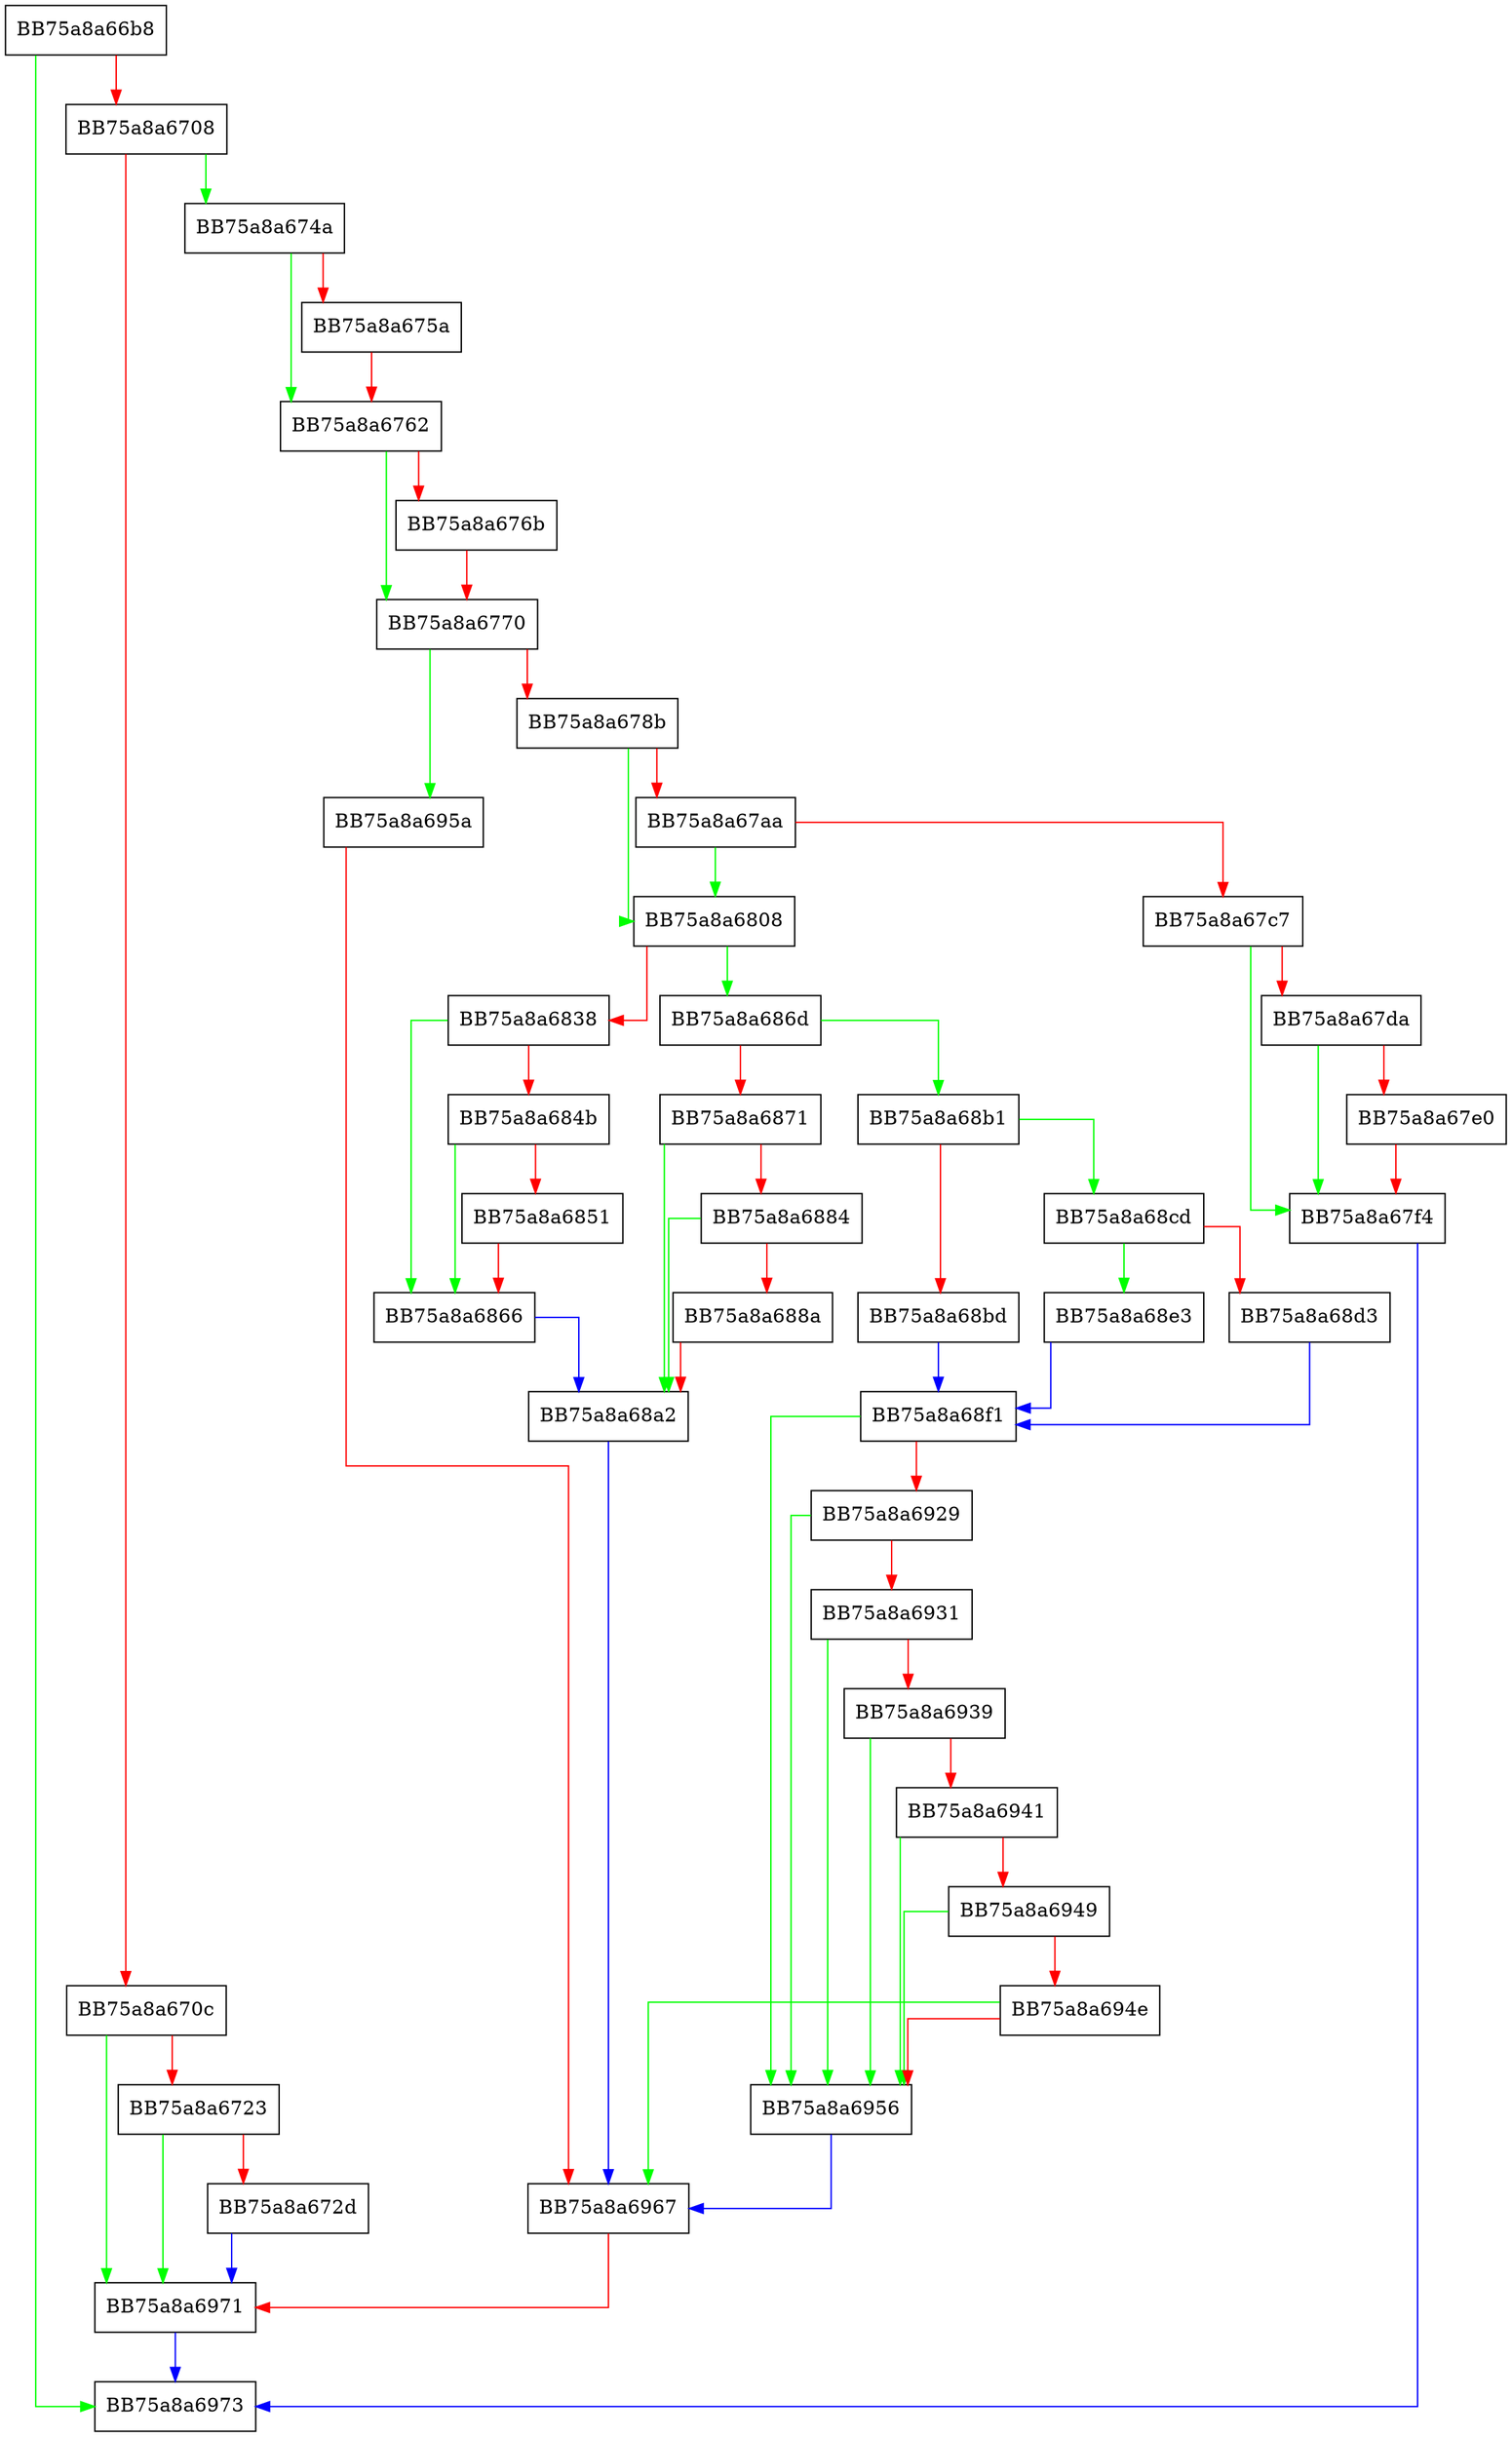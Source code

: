 digraph FullScan {
  node [shape="box"];
  graph [splines=ortho];
  BB75a8a66b8 -> BB75a8a6973 [color="green"];
  BB75a8a66b8 -> BB75a8a6708 [color="red"];
  BB75a8a6708 -> BB75a8a674a [color="green"];
  BB75a8a6708 -> BB75a8a670c [color="red"];
  BB75a8a670c -> BB75a8a6971 [color="green"];
  BB75a8a670c -> BB75a8a6723 [color="red"];
  BB75a8a6723 -> BB75a8a6971 [color="green"];
  BB75a8a6723 -> BB75a8a672d [color="red"];
  BB75a8a672d -> BB75a8a6971 [color="blue"];
  BB75a8a674a -> BB75a8a6762 [color="green"];
  BB75a8a674a -> BB75a8a675a [color="red"];
  BB75a8a675a -> BB75a8a6762 [color="red"];
  BB75a8a6762 -> BB75a8a6770 [color="green"];
  BB75a8a6762 -> BB75a8a676b [color="red"];
  BB75a8a676b -> BB75a8a6770 [color="red"];
  BB75a8a6770 -> BB75a8a695a [color="green"];
  BB75a8a6770 -> BB75a8a678b [color="red"];
  BB75a8a678b -> BB75a8a6808 [color="green"];
  BB75a8a678b -> BB75a8a67aa [color="red"];
  BB75a8a67aa -> BB75a8a6808 [color="green"];
  BB75a8a67aa -> BB75a8a67c7 [color="red"];
  BB75a8a67c7 -> BB75a8a67f4 [color="green"];
  BB75a8a67c7 -> BB75a8a67da [color="red"];
  BB75a8a67da -> BB75a8a67f4 [color="green"];
  BB75a8a67da -> BB75a8a67e0 [color="red"];
  BB75a8a67e0 -> BB75a8a67f4 [color="red"];
  BB75a8a67f4 -> BB75a8a6973 [color="blue"];
  BB75a8a6808 -> BB75a8a686d [color="green"];
  BB75a8a6808 -> BB75a8a6838 [color="red"];
  BB75a8a6838 -> BB75a8a6866 [color="green"];
  BB75a8a6838 -> BB75a8a684b [color="red"];
  BB75a8a684b -> BB75a8a6866 [color="green"];
  BB75a8a684b -> BB75a8a6851 [color="red"];
  BB75a8a6851 -> BB75a8a6866 [color="red"];
  BB75a8a6866 -> BB75a8a68a2 [color="blue"];
  BB75a8a686d -> BB75a8a68b1 [color="green"];
  BB75a8a686d -> BB75a8a6871 [color="red"];
  BB75a8a6871 -> BB75a8a68a2 [color="green"];
  BB75a8a6871 -> BB75a8a6884 [color="red"];
  BB75a8a6884 -> BB75a8a68a2 [color="green"];
  BB75a8a6884 -> BB75a8a688a [color="red"];
  BB75a8a688a -> BB75a8a68a2 [color="red"];
  BB75a8a68a2 -> BB75a8a6967 [color="blue"];
  BB75a8a68b1 -> BB75a8a68cd [color="green"];
  BB75a8a68b1 -> BB75a8a68bd [color="red"];
  BB75a8a68bd -> BB75a8a68f1 [color="blue"];
  BB75a8a68cd -> BB75a8a68e3 [color="green"];
  BB75a8a68cd -> BB75a8a68d3 [color="red"];
  BB75a8a68d3 -> BB75a8a68f1 [color="blue"];
  BB75a8a68e3 -> BB75a8a68f1 [color="blue"];
  BB75a8a68f1 -> BB75a8a6956 [color="green"];
  BB75a8a68f1 -> BB75a8a6929 [color="red"];
  BB75a8a6929 -> BB75a8a6956 [color="green"];
  BB75a8a6929 -> BB75a8a6931 [color="red"];
  BB75a8a6931 -> BB75a8a6956 [color="green"];
  BB75a8a6931 -> BB75a8a6939 [color="red"];
  BB75a8a6939 -> BB75a8a6956 [color="green"];
  BB75a8a6939 -> BB75a8a6941 [color="red"];
  BB75a8a6941 -> BB75a8a6956 [color="green"];
  BB75a8a6941 -> BB75a8a6949 [color="red"];
  BB75a8a6949 -> BB75a8a6956 [color="green"];
  BB75a8a6949 -> BB75a8a694e [color="red"];
  BB75a8a694e -> BB75a8a6967 [color="green"];
  BB75a8a694e -> BB75a8a6956 [color="red"];
  BB75a8a6956 -> BB75a8a6967 [color="blue"];
  BB75a8a695a -> BB75a8a6967 [color="red"];
  BB75a8a6967 -> BB75a8a6971 [color="red"];
  BB75a8a6971 -> BB75a8a6973 [color="blue"];
}